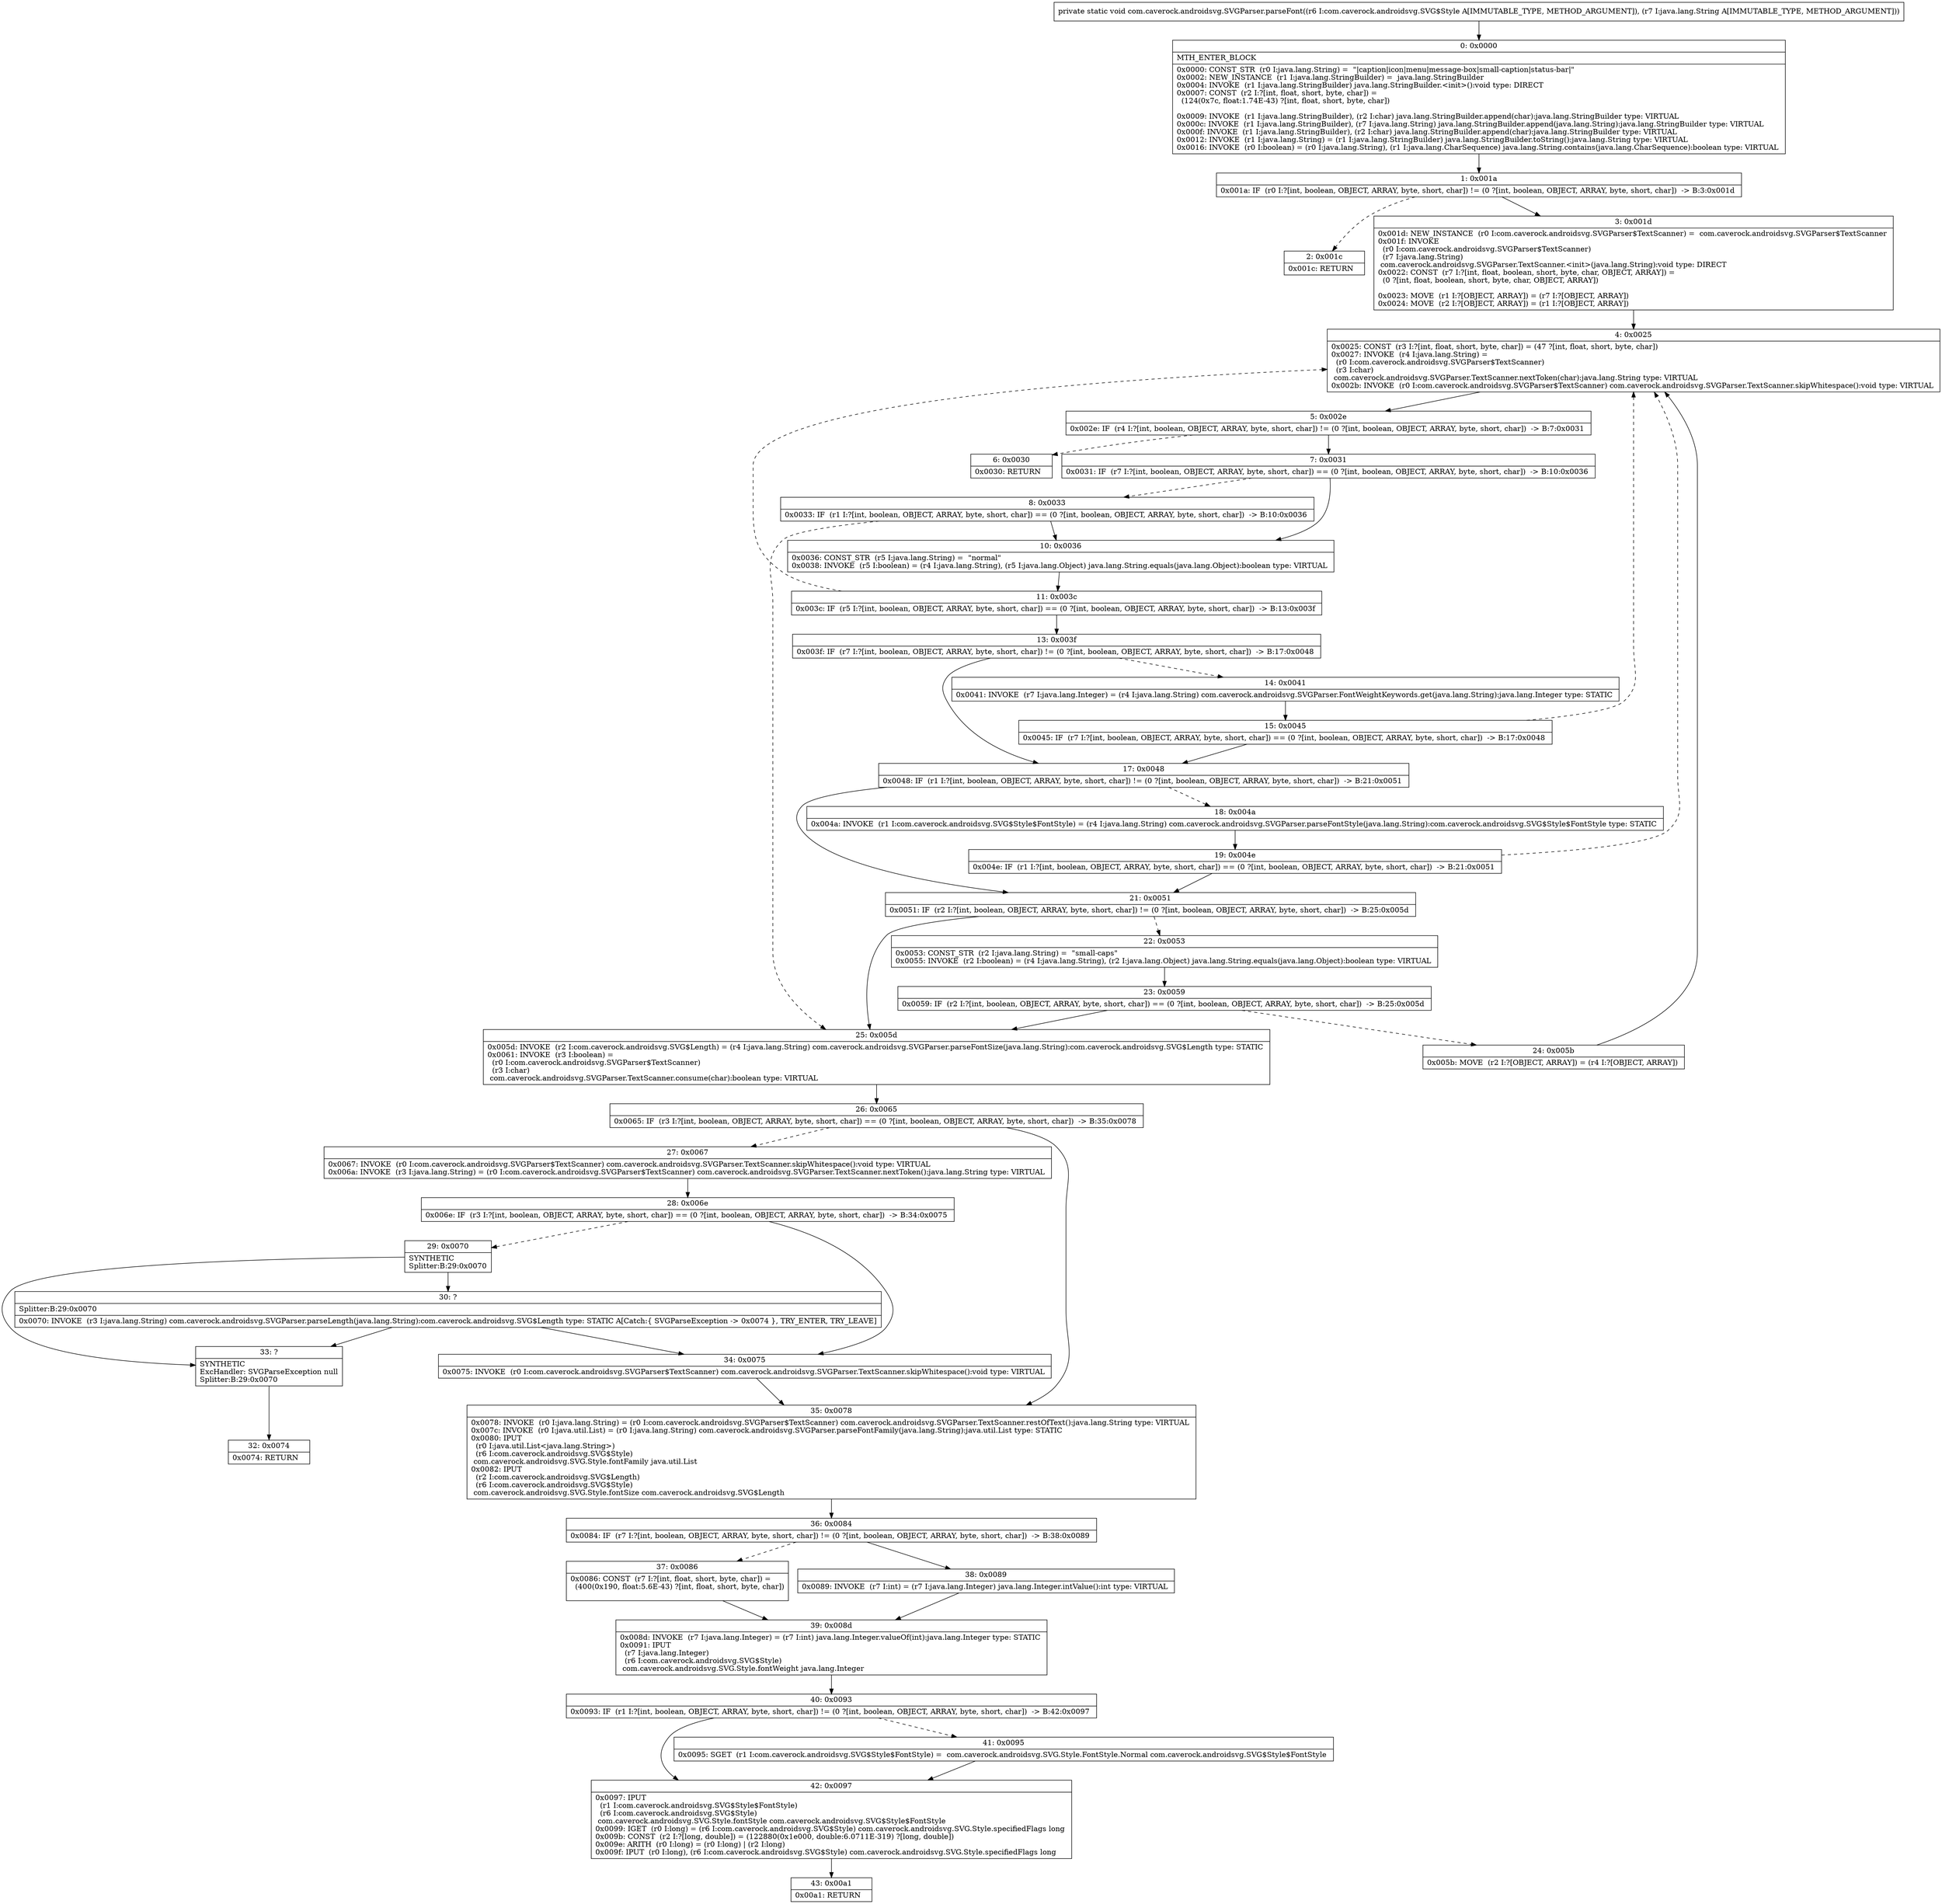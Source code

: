 digraph "CFG forcom.caverock.androidsvg.SVGParser.parseFont(Lcom\/caverock\/androidsvg\/SVG$Style;Ljava\/lang\/String;)V" {
Node_0 [shape=record,label="{0\:\ 0x0000|MTH_ENTER_BLOCK\l|0x0000: CONST_STR  (r0 I:java.lang.String) =  \"\|caption\|icon\|menu\|message\-box\|small\-caption\|status\-bar\|\" \l0x0002: NEW_INSTANCE  (r1 I:java.lang.StringBuilder) =  java.lang.StringBuilder \l0x0004: INVOKE  (r1 I:java.lang.StringBuilder) java.lang.StringBuilder.\<init\>():void type: DIRECT \l0x0007: CONST  (r2 I:?[int, float, short, byte, char]) = \l  (124(0x7c, float:1.74E\-43) ?[int, float, short, byte, char])\l \l0x0009: INVOKE  (r1 I:java.lang.StringBuilder), (r2 I:char) java.lang.StringBuilder.append(char):java.lang.StringBuilder type: VIRTUAL \l0x000c: INVOKE  (r1 I:java.lang.StringBuilder), (r7 I:java.lang.String) java.lang.StringBuilder.append(java.lang.String):java.lang.StringBuilder type: VIRTUAL \l0x000f: INVOKE  (r1 I:java.lang.StringBuilder), (r2 I:char) java.lang.StringBuilder.append(char):java.lang.StringBuilder type: VIRTUAL \l0x0012: INVOKE  (r1 I:java.lang.String) = (r1 I:java.lang.StringBuilder) java.lang.StringBuilder.toString():java.lang.String type: VIRTUAL \l0x0016: INVOKE  (r0 I:boolean) = (r0 I:java.lang.String), (r1 I:java.lang.CharSequence) java.lang.String.contains(java.lang.CharSequence):boolean type: VIRTUAL \l}"];
Node_1 [shape=record,label="{1\:\ 0x001a|0x001a: IF  (r0 I:?[int, boolean, OBJECT, ARRAY, byte, short, char]) != (0 ?[int, boolean, OBJECT, ARRAY, byte, short, char])  \-\> B:3:0x001d \l}"];
Node_2 [shape=record,label="{2\:\ 0x001c|0x001c: RETURN   \l}"];
Node_3 [shape=record,label="{3\:\ 0x001d|0x001d: NEW_INSTANCE  (r0 I:com.caverock.androidsvg.SVGParser$TextScanner) =  com.caverock.androidsvg.SVGParser$TextScanner \l0x001f: INVOKE  \l  (r0 I:com.caverock.androidsvg.SVGParser$TextScanner)\l  (r7 I:java.lang.String)\l com.caverock.androidsvg.SVGParser.TextScanner.\<init\>(java.lang.String):void type: DIRECT \l0x0022: CONST  (r7 I:?[int, float, boolean, short, byte, char, OBJECT, ARRAY]) = \l  (0 ?[int, float, boolean, short, byte, char, OBJECT, ARRAY])\l \l0x0023: MOVE  (r1 I:?[OBJECT, ARRAY]) = (r7 I:?[OBJECT, ARRAY]) \l0x0024: MOVE  (r2 I:?[OBJECT, ARRAY]) = (r1 I:?[OBJECT, ARRAY]) \l}"];
Node_4 [shape=record,label="{4\:\ 0x0025|0x0025: CONST  (r3 I:?[int, float, short, byte, char]) = (47 ?[int, float, short, byte, char]) \l0x0027: INVOKE  (r4 I:java.lang.String) = \l  (r0 I:com.caverock.androidsvg.SVGParser$TextScanner)\l  (r3 I:char)\l com.caverock.androidsvg.SVGParser.TextScanner.nextToken(char):java.lang.String type: VIRTUAL \l0x002b: INVOKE  (r0 I:com.caverock.androidsvg.SVGParser$TextScanner) com.caverock.androidsvg.SVGParser.TextScanner.skipWhitespace():void type: VIRTUAL \l}"];
Node_5 [shape=record,label="{5\:\ 0x002e|0x002e: IF  (r4 I:?[int, boolean, OBJECT, ARRAY, byte, short, char]) != (0 ?[int, boolean, OBJECT, ARRAY, byte, short, char])  \-\> B:7:0x0031 \l}"];
Node_6 [shape=record,label="{6\:\ 0x0030|0x0030: RETURN   \l}"];
Node_7 [shape=record,label="{7\:\ 0x0031|0x0031: IF  (r7 I:?[int, boolean, OBJECT, ARRAY, byte, short, char]) == (0 ?[int, boolean, OBJECT, ARRAY, byte, short, char])  \-\> B:10:0x0036 \l}"];
Node_8 [shape=record,label="{8\:\ 0x0033|0x0033: IF  (r1 I:?[int, boolean, OBJECT, ARRAY, byte, short, char]) == (0 ?[int, boolean, OBJECT, ARRAY, byte, short, char])  \-\> B:10:0x0036 \l}"];
Node_10 [shape=record,label="{10\:\ 0x0036|0x0036: CONST_STR  (r5 I:java.lang.String) =  \"normal\" \l0x0038: INVOKE  (r5 I:boolean) = (r4 I:java.lang.String), (r5 I:java.lang.Object) java.lang.String.equals(java.lang.Object):boolean type: VIRTUAL \l}"];
Node_11 [shape=record,label="{11\:\ 0x003c|0x003c: IF  (r5 I:?[int, boolean, OBJECT, ARRAY, byte, short, char]) == (0 ?[int, boolean, OBJECT, ARRAY, byte, short, char])  \-\> B:13:0x003f \l}"];
Node_13 [shape=record,label="{13\:\ 0x003f|0x003f: IF  (r7 I:?[int, boolean, OBJECT, ARRAY, byte, short, char]) != (0 ?[int, boolean, OBJECT, ARRAY, byte, short, char])  \-\> B:17:0x0048 \l}"];
Node_14 [shape=record,label="{14\:\ 0x0041|0x0041: INVOKE  (r7 I:java.lang.Integer) = (r4 I:java.lang.String) com.caverock.androidsvg.SVGParser.FontWeightKeywords.get(java.lang.String):java.lang.Integer type: STATIC \l}"];
Node_15 [shape=record,label="{15\:\ 0x0045|0x0045: IF  (r7 I:?[int, boolean, OBJECT, ARRAY, byte, short, char]) == (0 ?[int, boolean, OBJECT, ARRAY, byte, short, char])  \-\> B:17:0x0048 \l}"];
Node_17 [shape=record,label="{17\:\ 0x0048|0x0048: IF  (r1 I:?[int, boolean, OBJECT, ARRAY, byte, short, char]) != (0 ?[int, boolean, OBJECT, ARRAY, byte, short, char])  \-\> B:21:0x0051 \l}"];
Node_18 [shape=record,label="{18\:\ 0x004a|0x004a: INVOKE  (r1 I:com.caverock.androidsvg.SVG$Style$FontStyle) = (r4 I:java.lang.String) com.caverock.androidsvg.SVGParser.parseFontStyle(java.lang.String):com.caverock.androidsvg.SVG$Style$FontStyle type: STATIC \l}"];
Node_19 [shape=record,label="{19\:\ 0x004e|0x004e: IF  (r1 I:?[int, boolean, OBJECT, ARRAY, byte, short, char]) == (0 ?[int, boolean, OBJECT, ARRAY, byte, short, char])  \-\> B:21:0x0051 \l}"];
Node_21 [shape=record,label="{21\:\ 0x0051|0x0051: IF  (r2 I:?[int, boolean, OBJECT, ARRAY, byte, short, char]) != (0 ?[int, boolean, OBJECT, ARRAY, byte, short, char])  \-\> B:25:0x005d \l}"];
Node_22 [shape=record,label="{22\:\ 0x0053|0x0053: CONST_STR  (r2 I:java.lang.String) =  \"small\-caps\" \l0x0055: INVOKE  (r2 I:boolean) = (r4 I:java.lang.String), (r2 I:java.lang.Object) java.lang.String.equals(java.lang.Object):boolean type: VIRTUAL \l}"];
Node_23 [shape=record,label="{23\:\ 0x0059|0x0059: IF  (r2 I:?[int, boolean, OBJECT, ARRAY, byte, short, char]) == (0 ?[int, boolean, OBJECT, ARRAY, byte, short, char])  \-\> B:25:0x005d \l}"];
Node_24 [shape=record,label="{24\:\ 0x005b|0x005b: MOVE  (r2 I:?[OBJECT, ARRAY]) = (r4 I:?[OBJECT, ARRAY]) \l}"];
Node_25 [shape=record,label="{25\:\ 0x005d|0x005d: INVOKE  (r2 I:com.caverock.androidsvg.SVG$Length) = (r4 I:java.lang.String) com.caverock.androidsvg.SVGParser.parseFontSize(java.lang.String):com.caverock.androidsvg.SVG$Length type: STATIC \l0x0061: INVOKE  (r3 I:boolean) = \l  (r0 I:com.caverock.androidsvg.SVGParser$TextScanner)\l  (r3 I:char)\l com.caverock.androidsvg.SVGParser.TextScanner.consume(char):boolean type: VIRTUAL \l}"];
Node_26 [shape=record,label="{26\:\ 0x0065|0x0065: IF  (r3 I:?[int, boolean, OBJECT, ARRAY, byte, short, char]) == (0 ?[int, boolean, OBJECT, ARRAY, byte, short, char])  \-\> B:35:0x0078 \l}"];
Node_27 [shape=record,label="{27\:\ 0x0067|0x0067: INVOKE  (r0 I:com.caverock.androidsvg.SVGParser$TextScanner) com.caverock.androidsvg.SVGParser.TextScanner.skipWhitespace():void type: VIRTUAL \l0x006a: INVOKE  (r3 I:java.lang.String) = (r0 I:com.caverock.androidsvg.SVGParser$TextScanner) com.caverock.androidsvg.SVGParser.TextScanner.nextToken():java.lang.String type: VIRTUAL \l}"];
Node_28 [shape=record,label="{28\:\ 0x006e|0x006e: IF  (r3 I:?[int, boolean, OBJECT, ARRAY, byte, short, char]) == (0 ?[int, boolean, OBJECT, ARRAY, byte, short, char])  \-\> B:34:0x0075 \l}"];
Node_29 [shape=record,label="{29\:\ 0x0070|SYNTHETIC\lSplitter:B:29:0x0070\l}"];
Node_30 [shape=record,label="{30\:\ ?|Splitter:B:29:0x0070\l|0x0070: INVOKE  (r3 I:java.lang.String) com.caverock.androidsvg.SVGParser.parseLength(java.lang.String):com.caverock.androidsvg.SVG$Length type: STATIC A[Catch:\{ SVGParseException \-\> 0x0074 \}, TRY_ENTER, TRY_LEAVE]\l}"];
Node_32 [shape=record,label="{32\:\ 0x0074|0x0074: RETURN   \l}"];
Node_33 [shape=record,label="{33\:\ ?|SYNTHETIC\lExcHandler: SVGParseException null\lSplitter:B:29:0x0070\l}"];
Node_34 [shape=record,label="{34\:\ 0x0075|0x0075: INVOKE  (r0 I:com.caverock.androidsvg.SVGParser$TextScanner) com.caverock.androidsvg.SVGParser.TextScanner.skipWhitespace():void type: VIRTUAL \l}"];
Node_35 [shape=record,label="{35\:\ 0x0078|0x0078: INVOKE  (r0 I:java.lang.String) = (r0 I:com.caverock.androidsvg.SVGParser$TextScanner) com.caverock.androidsvg.SVGParser.TextScanner.restOfText():java.lang.String type: VIRTUAL \l0x007c: INVOKE  (r0 I:java.util.List) = (r0 I:java.lang.String) com.caverock.androidsvg.SVGParser.parseFontFamily(java.lang.String):java.util.List type: STATIC \l0x0080: IPUT  \l  (r0 I:java.util.List\<java.lang.String\>)\l  (r6 I:com.caverock.androidsvg.SVG$Style)\l com.caverock.androidsvg.SVG.Style.fontFamily java.util.List \l0x0082: IPUT  \l  (r2 I:com.caverock.androidsvg.SVG$Length)\l  (r6 I:com.caverock.androidsvg.SVG$Style)\l com.caverock.androidsvg.SVG.Style.fontSize com.caverock.androidsvg.SVG$Length \l}"];
Node_36 [shape=record,label="{36\:\ 0x0084|0x0084: IF  (r7 I:?[int, boolean, OBJECT, ARRAY, byte, short, char]) != (0 ?[int, boolean, OBJECT, ARRAY, byte, short, char])  \-\> B:38:0x0089 \l}"];
Node_37 [shape=record,label="{37\:\ 0x0086|0x0086: CONST  (r7 I:?[int, float, short, byte, char]) = \l  (400(0x190, float:5.6E\-43) ?[int, float, short, byte, char])\l \l}"];
Node_38 [shape=record,label="{38\:\ 0x0089|0x0089: INVOKE  (r7 I:int) = (r7 I:java.lang.Integer) java.lang.Integer.intValue():int type: VIRTUAL \l}"];
Node_39 [shape=record,label="{39\:\ 0x008d|0x008d: INVOKE  (r7 I:java.lang.Integer) = (r7 I:int) java.lang.Integer.valueOf(int):java.lang.Integer type: STATIC \l0x0091: IPUT  \l  (r7 I:java.lang.Integer)\l  (r6 I:com.caverock.androidsvg.SVG$Style)\l com.caverock.androidsvg.SVG.Style.fontWeight java.lang.Integer \l}"];
Node_40 [shape=record,label="{40\:\ 0x0093|0x0093: IF  (r1 I:?[int, boolean, OBJECT, ARRAY, byte, short, char]) != (0 ?[int, boolean, OBJECT, ARRAY, byte, short, char])  \-\> B:42:0x0097 \l}"];
Node_41 [shape=record,label="{41\:\ 0x0095|0x0095: SGET  (r1 I:com.caverock.androidsvg.SVG$Style$FontStyle) =  com.caverock.androidsvg.SVG.Style.FontStyle.Normal com.caverock.androidsvg.SVG$Style$FontStyle \l}"];
Node_42 [shape=record,label="{42\:\ 0x0097|0x0097: IPUT  \l  (r1 I:com.caverock.androidsvg.SVG$Style$FontStyle)\l  (r6 I:com.caverock.androidsvg.SVG$Style)\l com.caverock.androidsvg.SVG.Style.fontStyle com.caverock.androidsvg.SVG$Style$FontStyle \l0x0099: IGET  (r0 I:long) = (r6 I:com.caverock.androidsvg.SVG$Style) com.caverock.androidsvg.SVG.Style.specifiedFlags long \l0x009b: CONST  (r2 I:?[long, double]) = (122880(0x1e000, double:6.0711E\-319) ?[long, double]) \l0x009e: ARITH  (r0 I:long) = (r0 I:long) \| (r2 I:long) \l0x009f: IPUT  (r0 I:long), (r6 I:com.caverock.androidsvg.SVG$Style) com.caverock.androidsvg.SVG.Style.specifiedFlags long \l}"];
Node_43 [shape=record,label="{43\:\ 0x00a1|0x00a1: RETURN   \l}"];
MethodNode[shape=record,label="{private static void com.caverock.androidsvg.SVGParser.parseFont((r6 I:com.caverock.androidsvg.SVG$Style A[IMMUTABLE_TYPE, METHOD_ARGUMENT]), (r7 I:java.lang.String A[IMMUTABLE_TYPE, METHOD_ARGUMENT])) }"];
MethodNode -> Node_0;
Node_0 -> Node_1;
Node_1 -> Node_2[style=dashed];
Node_1 -> Node_3;
Node_3 -> Node_4;
Node_4 -> Node_5;
Node_5 -> Node_6[style=dashed];
Node_5 -> Node_7;
Node_7 -> Node_8[style=dashed];
Node_7 -> Node_10;
Node_8 -> Node_10;
Node_8 -> Node_25[style=dashed];
Node_10 -> Node_11;
Node_11 -> Node_13;
Node_11 -> Node_4[style=dashed];
Node_13 -> Node_14[style=dashed];
Node_13 -> Node_17;
Node_14 -> Node_15;
Node_15 -> Node_17;
Node_15 -> Node_4[style=dashed];
Node_17 -> Node_18[style=dashed];
Node_17 -> Node_21;
Node_18 -> Node_19;
Node_19 -> Node_21;
Node_19 -> Node_4[style=dashed];
Node_21 -> Node_22[style=dashed];
Node_21 -> Node_25;
Node_22 -> Node_23;
Node_23 -> Node_24[style=dashed];
Node_23 -> Node_25;
Node_24 -> Node_4;
Node_25 -> Node_26;
Node_26 -> Node_27[style=dashed];
Node_26 -> Node_35;
Node_27 -> Node_28;
Node_28 -> Node_29[style=dashed];
Node_28 -> Node_34;
Node_29 -> Node_30;
Node_29 -> Node_33;
Node_30 -> Node_33;
Node_30 -> Node_34;
Node_33 -> Node_32;
Node_34 -> Node_35;
Node_35 -> Node_36;
Node_36 -> Node_37[style=dashed];
Node_36 -> Node_38;
Node_37 -> Node_39;
Node_38 -> Node_39;
Node_39 -> Node_40;
Node_40 -> Node_41[style=dashed];
Node_40 -> Node_42;
Node_41 -> Node_42;
Node_42 -> Node_43;
}

